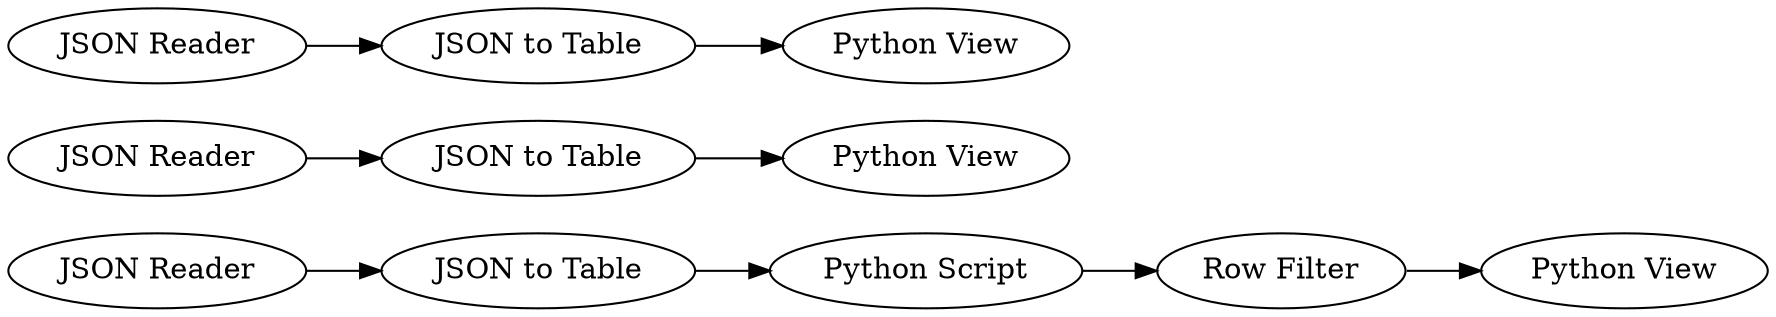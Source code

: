 digraph {
	11 -> 10
	7 -> 8
	10 -> 6
	4 -> 5
	8 -> 9
	5 -> 11
	1 -> 2
	2 -> 3
	5 [label="JSON to Table"]
	1 [label="JSON Reader"]
	7 [label="JSON Reader"]
	9 [label="Python View"]
	11 [label="Python Script"]
	4 [label="JSON Reader"]
	8 [label="JSON to Table"]
	6 [label="Python View"]
	3 [label="Python View"]
	2 [label="JSON to Table"]
	10 [label="Row Filter"]
	rankdir=LR
}
